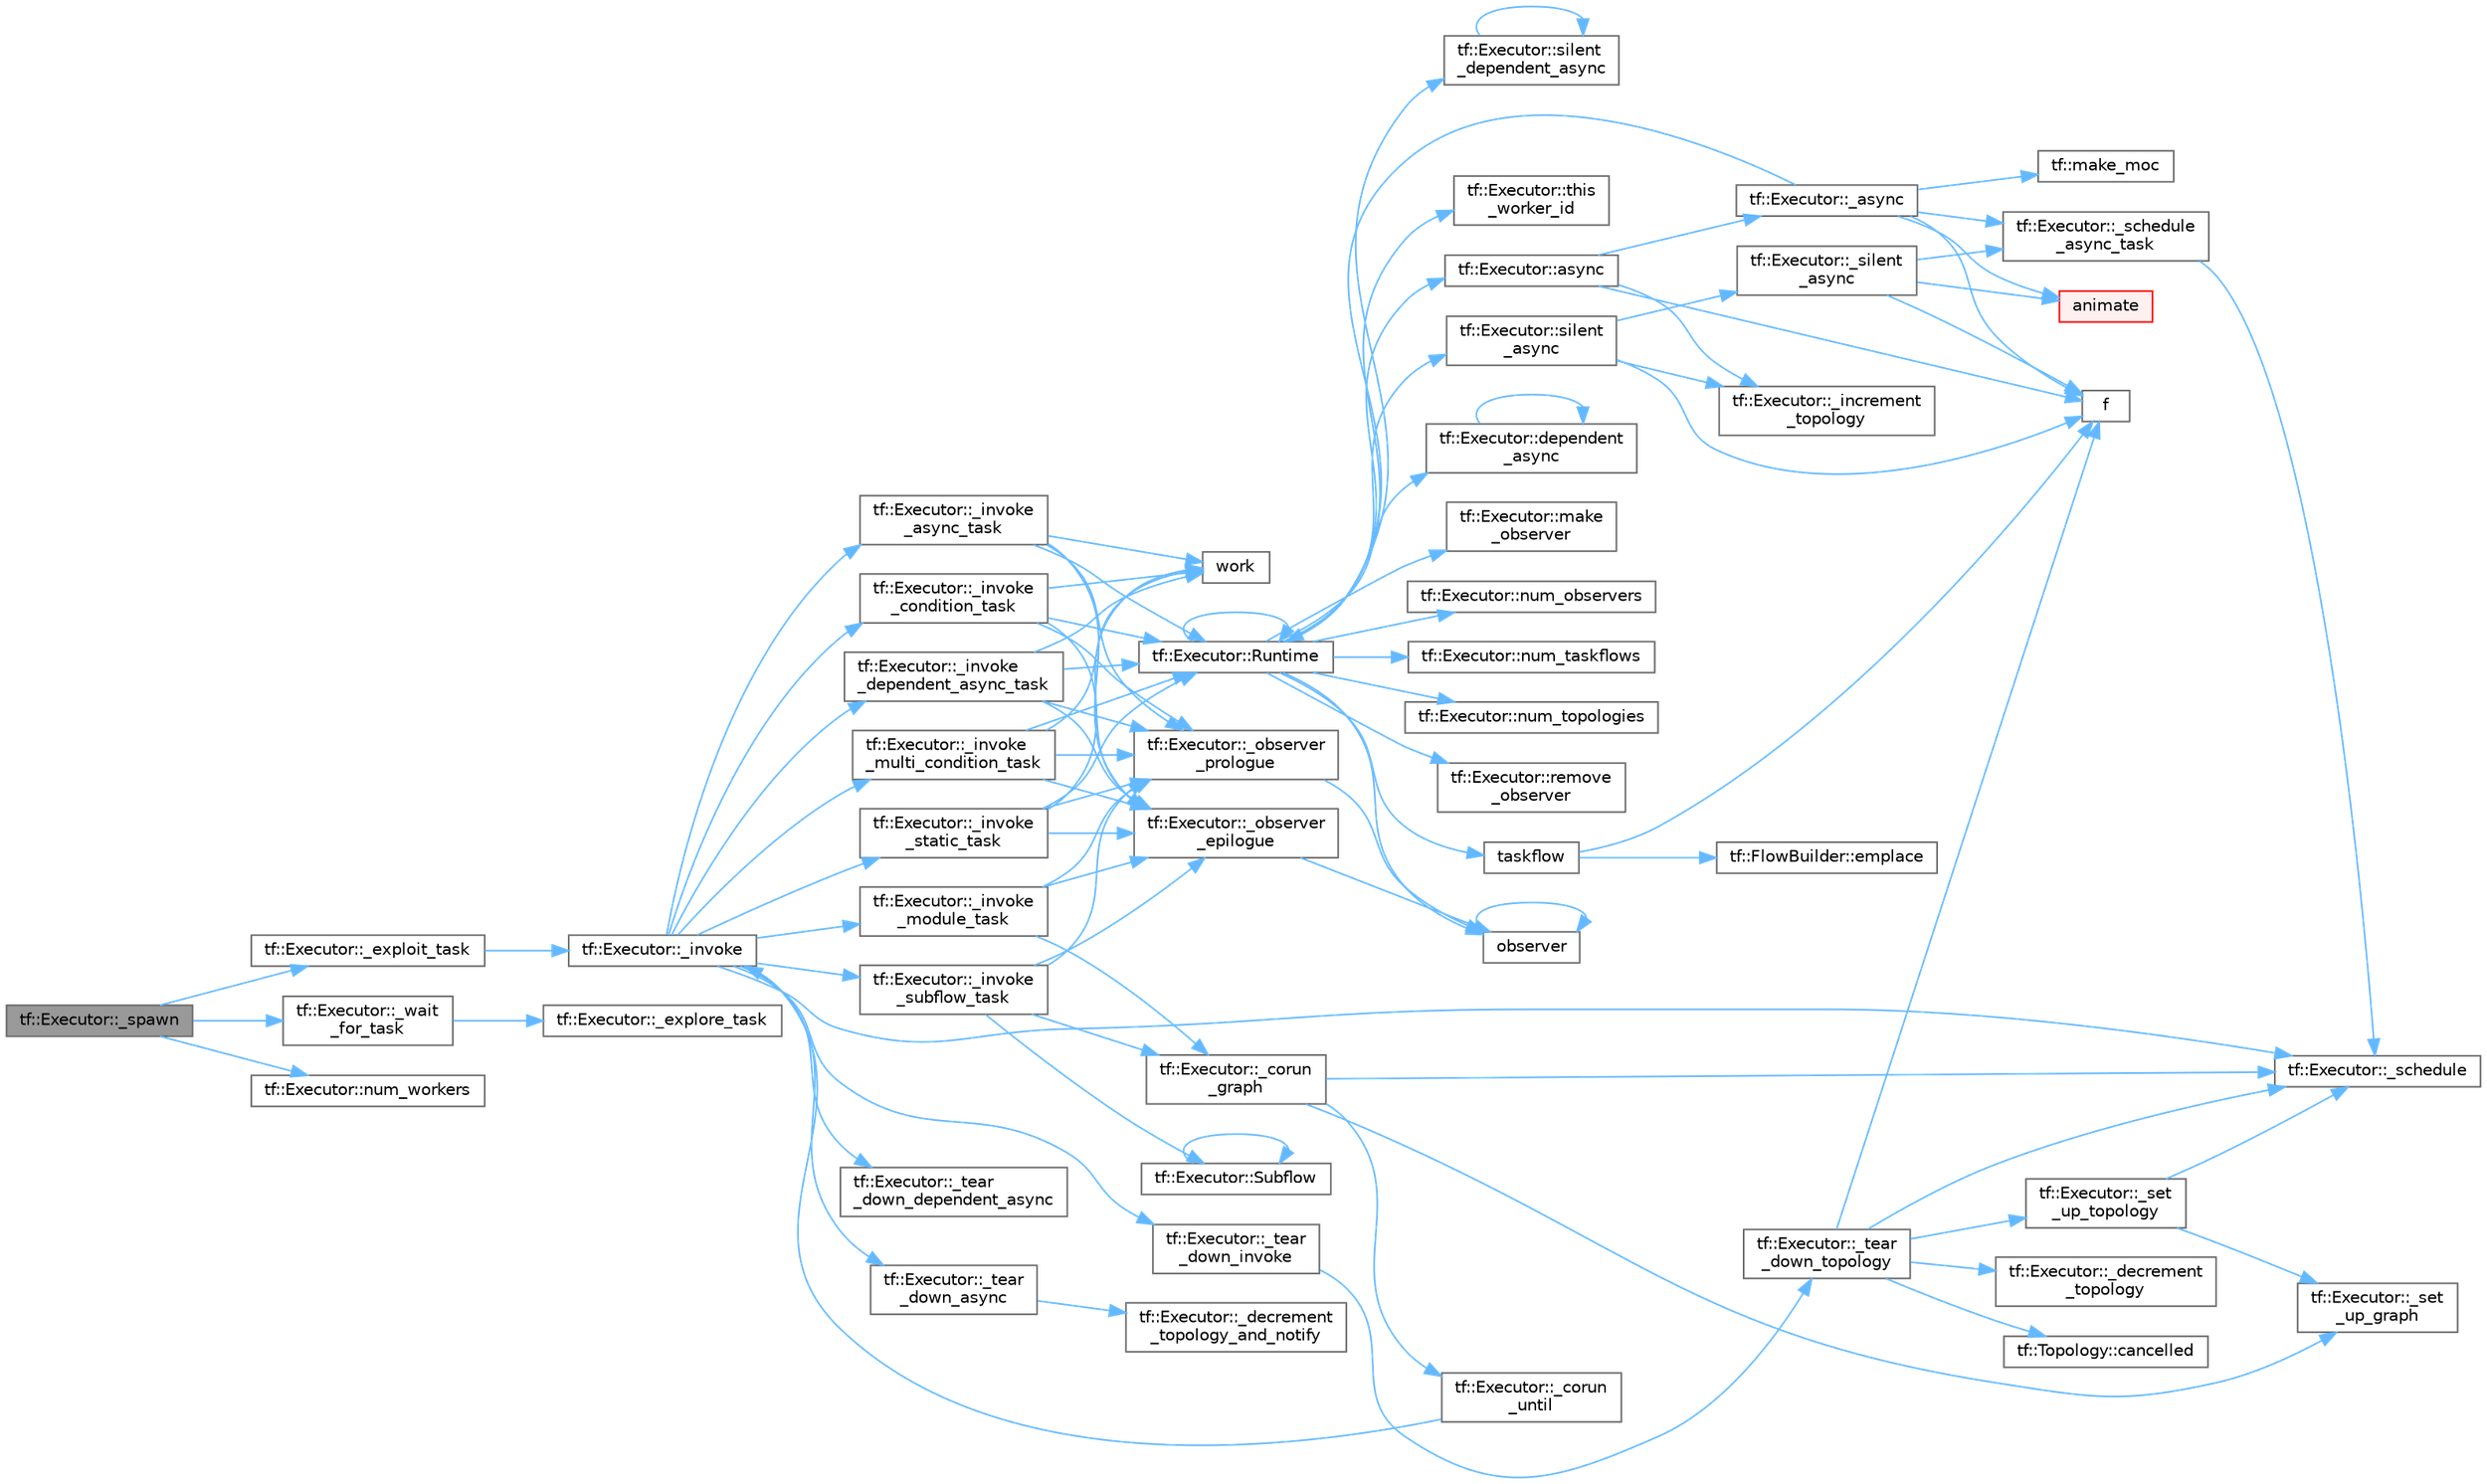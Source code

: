 digraph "tf::Executor::_spawn"
{
 // LATEX_PDF_SIZE
  bgcolor="transparent";
  edge [fontname=Helvetica,fontsize=10,labelfontname=Helvetica,labelfontsize=10];
  node [fontname=Helvetica,fontsize=10,shape=box,height=0.2,width=0.4];
  rankdir="LR";
  Node1 [id="Node000001",label="tf::Executor::_spawn",height=0.2,width=0.4,color="gray40", fillcolor="grey60", style="filled", fontcolor="black",tooltip=" "];
  Node1 -> Node2 [id="edge1_Node000001_Node000002",color="steelblue1",style="solid",tooltip=" "];
  Node2 [id="Node000002",label="tf::Executor::_exploit_task",height=0.2,width=0.4,color="grey40", fillcolor="white", style="filled",URL="$classtf_1_1_executor.html#a0b4f231e11016194980b14e76262c8a7",tooltip=" "];
  Node2 -> Node3 [id="edge2_Node000002_Node000003",color="steelblue1",style="solid",tooltip=" "];
  Node3 [id="Node000003",label="tf::Executor::_invoke",height=0.2,width=0.4,color="grey40", fillcolor="white", style="filled",URL="$classtf_1_1_executor.html#ad16165142908aca9444ea88e65040219",tooltip=" "];
  Node3 -> Node4 [id="edge3_Node000003_Node000004",color="steelblue1",style="solid",tooltip=" "];
  Node4 [id="Node000004",label="tf::Executor::_invoke\l_async_task",height=0.2,width=0.4,color="grey40", fillcolor="white", style="filled",URL="$classtf_1_1_executor.html#a1d1b9bf8ed24dffff65d860ef1627ef3",tooltip=" "];
  Node4 -> Node5 [id="edge4_Node000004_Node000005",color="steelblue1",style="solid",tooltip=" "];
  Node5 [id="Node000005",label="tf::Executor::_observer\l_epilogue",height=0.2,width=0.4,color="grey40", fillcolor="white", style="filled",URL="$classtf_1_1_executor.html#a9cd8c1a72af4477bc0f9575b68ffb16a",tooltip=" "];
  Node5 -> Node6 [id="edge5_Node000005_Node000006",color="steelblue1",style="solid",tooltip=" "];
  Node6 [id="Node000006",label="observer",height=0.2,width=0.4,color="grey40", fillcolor="white", style="filled",URL="$test__basics_8cpp.html#ae362ef40752341c76d5edd1d99e46918",tooltip=" "];
  Node6 -> Node6 [id="edge6_Node000006_Node000006",color="steelblue1",style="solid",tooltip=" "];
  Node4 -> Node7 [id="edge7_Node000004_Node000007",color="steelblue1",style="solid",tooltip=" "];
  Node7 [id="Node000007",label="tf::Executor::_observer\l_prologue",height=0.2,width=0.4,color="grey40", fillcolor="white", style="filled",URL="$classtf_1_1_executor.html#ae023614977a19def9e04cf7212eab65b",tooltip=" "];
  Node7 -> Node6 [id="edge8_Node000007_Node000006",color="steelblue1",style="solid",tooltip=" "];
  Node4 -> Node8 [id="edge9_Node000004_Node000008",color="steelblue1",style="solid",tooltip=" "];
  Node8 [id="Node000008",label="tf::Executor::Runtime",height=0.2,width=0.4,color="grey40", fillcolor="white", style="filled",URL="$classtf_1_1_executor.html#a5b17fd70021887be0e396dd96f9dd5e3",tooltip=" "];
  Node8 -> Node9 [id="edge10_Node000008_Node000009",color="steelblue1",style="solid",tooltip=" "];
  Node9 [id="Node000009",label="tf::Executor::async",height=0.2,width=0.4,color="grey40", fillcolor="white", style="filled",URL="$classtf_1_1_executor.html#af960048056f7c6b5bc71f4f526f05df7",tooltip="creates a parameterized asynchronous task to run the given function"];
  Node9 -> Node10 [id="edge11_Node000009_Node000010",color="steelblue1",style="solid",tooltip=" "];
  Node10 [id="Node000010",label="tf::Executor::_async",height=0.2,width=0.4,color="grey40", fillcolor="white", style="filled",URL="$classtf_1_1_executor.html#ac568bd686aba3bedabe63b42c43d94a8",tooltip=" "];
  Node10 -> Node11 [id="edge12_Node000010_Node000011",color="steelblue1",style="solid",tooltip=" "];
  Node11 [id="Node000011",label="tf::Executor::_schedule\l_async_task",height=0.2,width=0.4,color="grey40", fillcolor="white", style="filled",URL="$classtf_1_1_executor.html#af5acda8c6e9a1564c9d665336ea091d0",tooltip=" "];
  Node11 -> Node12 [id="edge13_Node000011_Node000012",color="steelblue1",style="solid",tooltip=" "];
  Node12 [id="Node000012",label="tf::Executor::_schedule",height=0.2,width=0.4,color="grey40", fillcolor="white", style="filled",URL="$classtf_1_1_executor.html#ab8d98f12a62d10ad6cf1a4011a4d0034",tooltip=" "];
  Node10 -> Node13 [id="edge14_Node000010_Node000013",color="steelblue1",style="solid",tooltip=" "];
  Node13 [id="Node000013",label="animate",height=0.2,width=0.4,color="red", fillcolor="#FFF0F0", style="filled",URL="$gears_8c.html#af7a75874690301f56bcd3fa511ba39a8",tooltip=" "];
  Node10 -> Node17 [id="edge15_Node000010_Node000017",color="steelblue1",style="solid",tooltip=" "];
  Node17 [id="Node000017",label="f",height=0.2,width=0.4,color="grey40", fillcolor="white", style="filled",URL="$cxx11__tensor__map_8cpp.html#a7f507fea02198f6cb81c86640c7b1a4e",tooltip=" "];
  Node10 -> Node18 [id="edge16_Node000010_Node000018",color="steelblue1",style="solid",tooltip=" "];
  Node18 [id="Node000018",label="tf::make_moc",height=0.2,width=0.4,color="grey40", fillcolor="white", style="filled",URL="$namespacetf.html#a7ddc987133ce85bd85c883b9e113c71b",tooltip=" "];
  Node10 -> Node8 [id="edge17_Node000010_Node000008",color="steelblue1",style="solid",tooltip=" "];
  Node9 -> Node19 [id="edge18_Node000009_Node000019",color="steelblue1",style="solid",tooltip=" "];
  Node19 [id="Node000019",label="tf::Executor::_increment\l_topology",height=0.2,width=0.4,color="grey40", fillcolor="white", style="filled",URL="$classtf_1_1_executor.html#ab85dc42b3e9b18e4b975bd5e9a8c5e72",tooltip=" "];
  Node9 -> Node17 [id="edge19_Node000009_Node000017",color="steelblue1",style="solid",tooltip=" "];
  Node8 -> Node20 [id="edge20_Node000008_Node000020",color="steelblue1",style="solid",tooltip=" "];
  Node20 [id="Node000020",label="tf::Executor::dependent\l_async",height=0.2,width=0.4,color="grey40", fillcolor="white", style="filled",URL="$classtf_1_1_executor.html#aee02b63d3a91ad5ca5a1c0e71f3e128f",tooltip="runs the given function asynchronously when the given dependents finish"];
  Node20 -> Node20 [id="edge21_Node000020_Node000020",color="steelblue1",style="solid",tooltip=" "];
  Node8 -> Node21 [id="edge22_Node000008_Node000021",color="steelblue1",style="solid",tooltip=" "];
  Node21 [id="Node000021",label="tf::Executor::make\l_observer",height=0.2,width=0.4,color="grey40", fillcolor="white", style="filled",URL="$classtf_1_1_executor.html#aff77def96ae740d648dd84e571237c83",tooltip="constructs an observer to inspect the activities of worker threads"];
  Node8 -> Node22 [id="edge23_Node000008_Node000022",color="steelblue1",style="solid",tooltip=" "];
  Node22 [id="Node000022",label="tf::Executor::num_observers",height=0.2,width=0.4,color="grey40", fillcolor="white", style="filled",URL="$classtf_1_1_executor.html#affec621aae59d73fc188ef454008fda2",tooltip="queries the number of observers"];
  Node8 -> Node23 [id="edge24_Node000008_Node000023",color="steelblue1",style="solid",tooltip=" "];
  Node23 [id="Node000023",label="tf::Executor::num_taskflows",height=0.2,width=0.4,color="grey40", fillcolor="white", style="filled",URL="$classtf_1_1_executor.html#a5fb438dc0f7b9e1ae2fe3f240c82f174",tooltip="queries the number of running taskflows with moved ownership"];
  Node8 -> Node24 [id="edge25_Node000008_Node000024",color="steelblue1",style="solid",tooltip=" "];
  Node24 [id="Node000024",label="tf::Executor::num_topologies",height=0.2,width=0.4,color="grey40", fillcolor="white", style="filled",URL="$classtf_1_1_executor.html#a6d6c28ed58211e4c27a99571e5bf0b6c",tooltip="queries the number of running topologies at the time of this call"];
  Node8 -> Node6 [id="edge26_Node000008_Node000006",color="steelblue1",style="solid",tooltip=" "];
  Node8 -> Node25 [id="edge27_Node000008_Node000025",color="steelblue1",style="solid",tooltip=" "];
  Node25 [id="Node000025",label="tf::Executor::remove\l_observer",height=0.2,width=0.4,color="grey40", fillcolor="white", style="filled",URL="$classtf_1_1_executor.html#a31081f492c376f7b798de0e430534531",tooltip="removes an observer from the executor"];
  Node8 -> Node8 [id="edge28_Node000008_Node000008",color="steelblue1",style="solid",tooltip=" "];
  Node8 -> Node26 [id="edge29_Node000008_Node000026",color="steelblue1",style="solid",tooltip=" "];
  Node26 [id="Node000026",label="tf::Executor::silent\l_async",height=0.2,width=0.4,color="grey40", fillcolor="white", style="filled",URL="$classtf_1_1_executor.html#a0461cb2c459c9f9473c72af06af9c701",tooltip="similar to tf::Executor::async but does not return a future object"];
  Node26 -> Node19 [id="edge30_Node000026_Node000019",color="steelblue1",style="solid",tooltip=" "];
  Node26 -> Node27 [id="edge31_Node000026_Node000027",color="steelblue1",style="solid",tooltip=" "];
  Node27 [id="Node000027",label="tf::Executor::_silent\l_async",height=0.2,width=0.4,color="grey40", fillcolor="white", style="filled",URL="$classtf_1_1_executor.html#aa3b32388be14b03249de29bae34b7b52",tooltip=" "];
  Node27 -> Node11 [id="edge32_Node000027_Node000011",color="steelblue1",style="solid",tooltip=" "];
  Node27 -> Node13 [id="edge33_Node000027_Node000013",color="steelblue1",style="solid",tooltip=" "];
  Node27 -> Node17 [id="edge34_Node000027_Node000017",color="steelblue1",style="solid",tooltip=" "];
  Node26 -> Node17 [id="edge35_Node000026_Node000017",color="steelblue1",style="solid",tooltip=" "];
  Node8 -> Node28 [id="edge36_Node000008_Node000028",color="steelblue1",style="solid",tooltip=" "];
  Node28 [id="Node000028",label="tf::Executor::silent\l_dependent_async",height=0.2,width=0.4,color="grey40", fillcolor="white", style="filled",URL="$classtf_1_1_executor.html#a0e2d792f28136b8227b413d0c27d5c7f",tooltip="runs the given function asynchronously when the given dependents finish"];
  Node28 -> Node28 [id="edge37_Node000028_Node000028",color="steelblue1",style="solid",tooltip=" "];
  Node8 -> Node29 [id="edge38_Node000008_Node000029",color="steelblue1",style="solid",tooltip=" "];
  Node29 [id="Node000029",label="taskflow",height=0.2,width=0.4,color="grey40", fillcolor="white", style="filled",URL="$sandbox_2jacobi_2taskflow_8cpp.html#a47af48e377b7c0ac855c12acd5b69b1e",tooltip=" "];
  Node29 -> Node30 [id="edge39_Node000029_Node000030",color="steelblue1",style="solid",tooltip=" "];
  Node30 [id="Node000030",label="tf::FlowBuilder::emplace",height=0.2,width=0.4,color="grey40", fillcolor="white", style="filled",URL="$classtf_1_1_flow_builder.html#a60d7a666cab71ecfa3010b2efb0d6b57",tooltip="creates a static task"];
  Node29 -> Node17 [id="edge40_Node000029_Node000017",color="steelblue1",style="solid",tooltip=" "];
  Node8 -> Node31 [id="edge41_Node000008_Node000031",color="steelblue1",style="solid",tooltip=" "];
  Node31 [id="Node000031",label="tf::Executor::this\l_worker_id",height=0.2,width=0.4,color="grey40", fillcolor="white", style="filled",URL="$classtf_1_1_executor.html#a6487d589cb1f6b078b69fd3bb1082345",tooltip="queries the id of the caller thread in this executor"];
  Node4 -> Node32 [id="edge42_Node000004_Node000032",color="steelblue1",style="solid",tooltip=" "];
  Node32 [id="Node000032",label="work",height=0.2,width=0.4,color="grey40", fillcolor="white", style="filled",URL="$graph__pipeline_2levelgraph_8hpp.html#aa24fdf691a71c708fccdc6e29a805b42",tooltip=" "];
  Node3 -> Node33 [id="edge43_Node000003_Node000033",color="steelblue1",style="solid",tooltip=" "];
  Node33 [id="Node000033",label="tf::Executor::_invoke\l_condition_task",height=0.2,width=0.4,color="grey40", fillcolor="white", style="filled",URL="$classtf_1_1_executor.html#afa6be6aab23ff4b2a293a2245818916d",tooltip=" "];
  Node33 -> Node5 [id="edge44_Node000033_Node000005",color="steelblue1",style="solid",tooltip=" "];
  Node33 -> Node7 [id="edge45_Node000033_Node000007",color="steelblue1",style="solid",tooltip=" "];
  Node33 -> Node8 [id="edge46_Node000033_Node000008",color="steelblue1",style="solid",tooltip=" "];
  Node33 -> Node32 [id="edge47_Node000033_Node000032",color="steelblue1",style="solid",tooltip=" "];
  Node3 -> Node34 [id="edge48_Node000003_Node000034",color="steelblue1",style="solid",tooltip=" "];
  Node34 [id="Node000034",label="tf::Executor::_invoke\l_dependent_async_task",height=0.2,width=0.4,color="grey40", fillcolor="white", style="filled",URL="$classtf_1_1_executor.html#a776d2c0b21b8811c2f83abf45e3d0d90",tooltip=" "];
  Node34 -> Node5 [id="edge49_Node000034_Node000005",color="steelblue1",style="solid",tooltip=" "];
  Node34 -> Node7 [id="edge50_Node000034_Node000007",color="steelblue1",style="solid",tooltip=" "];
  Node34 -> Node8 [id="edge51_Node000034_Node000008",color="steelblue1",style="solid",tooltip=" "];
  Node34 -> Node32 [id="edge52_Node000034_Node000032",color="steelblue1",style="solid",tooltip=" "];
  Node3 -> Node35 [id="edge53_Node000003_Node000035",color="steelblue1",style="solid",tooltip=" "];
  Node35 [id="Node000035",label="tf::Executor::_invoke\l_module_task",height=0.2,width=0.4,color="grey40", fillcolor="white", style="filled",URL="$classtf_1_1_executor.html#a429fed7f063b23a633e1657a43f1fd0e",tooltip=" "];
  Node35 -> Node36 [id="edge54_Node000035_Node000036",color="steelblue1",style="solid",tooltip=" "];
  Node36 [id="Node000036",label="tf::Executor::_corun\l_graph",height=0.2,width=0.4,color="grey40", fillcolor="white", style="filled",URL="$classtf_1_1_executor.html#a6202243d809e524d196a9c0e3092ce41",tooltip=" "];
  Node36 -> Node37 [id="edge55_Node000036_Node000037",color="steelblue1",style="solid",tooltip=" "];
  Node37 [id="Node000037",label="tf::Executor::_corun\l_until",height=0.2,width=0.4,color="grey40", fillcolor="white", style="filled",URL="$classtf_1_1_executor.html#a43cdd198427b7be2827450f6ce8343af",tooltip=" "];
  Node37 -> Node3 [id="edge56_Node000037_Node000003",color="steelblue1",style="solid",tooltip=" "];
  Node36 -> Node12 [id="edge57_Node000036_Node000012",color="steelblue1",style="solid",tooltip=" "];
  Node36 -> Node38 [id="edge58_Node000036_Node000038",color="steelblue1",style="solid",tooltip=" "];
  Node38 [id="Node000038",label="tf::Executor::_set\l_up_graph",height=0.2,width=0.4,color="grey40", fillcolor="white", style="filled",URL="$classtf_1_1_executor.html#a9c5bd85f2a5a266ae9cd27e5aaf2f14e",tooltip=" "];
  Node35 -> Node5 [id="edge59_Node000035_Node000005",color="steelblue1",style="solid",tooltip=" "];
  Node35 -> Node7 [id="edge60_Node000035_Node000007",color="steelblue1",style="solid",tooltip=" "];
  Node3 -> Node39 [id="edge61_Node000003_Node000039",color="steelblue1",style="solid",tooltip=" "];
  Node39 [id="Node000039",label="tf::Executor::_invoke\l_multi_condition_task",height=0.2,width=0.4,color="grey40", fillcolor="white", style="filled",URL="$classtf_1_1_executor.html#a19b3f10d4eab40143d3f76b946ded252",tooltip=" "];
  Node39 -> Node5 [id="edge62_Node000039_Node000005",color="steelblue1",style="solid",tooltip=" "];
  Node39 -> Node7 [id="edge63_Node000039_Node000007",color="steelblue1",style="solid",tooltip=" "];
  Node39 -> Node8 [id="edge64_Node000039_Node000008",color="steelblue1",style="solid",tooltip=" "];
  Node39 -> Node32 [id="edge65_Node000039_Node000032",color="steelblue1",style="solid",tooltip=" "];
  Node3 -> Node40 [id="edge66_Node000003_Node000040",color="steelblue1",style="solid",tooltip=" "];
  Node40 [id="Node000040",label="tf::Executor::_invoke\l_static_task",height=0.2,width=0.4,color="grey40", fillcolor="white", style="filled",URL="$classtf_1_1_executor.html#ac243d2a08b5a4a75dd440dc063b886ce",tooltip=" "];
  Node40 -> Node5 [id="edge67_Node000040_Node000005",color="steelblue1",style="solid",tooltip=" "];
  Node40 -> Node7 [id="edge68_Node000040_Node000007",color="steelblue1",style="solid",tooltip=" "];
  Node40 -> Node8 [id="edge69_Node000040_Node000008",color="steelblue1",style="solid",tooltip=" "];
  Node40 -> Node32 [id="edge70_Node000040_Node000032",color="steelblue1",style="solid",tooltip=" "];
  Node3 -> Node41 [id="edge71_Node000003_Node000041",color="steelblue1",style="solid",tooltip=" "];
  Node41 [id="Node000041",label="tf::Executor::_invoke\l_subflow_task",height=0.2,width=0.4,color="grey40", fillcolor="white", style="filled",URL="$classtf_1_1_executor.html#a726a11d174f98f4200e0022a17ece959",tooltip=" "];
  Node41 -> Node36 [id="edge72_Node000041_Node000036",color="steelblue1",style="solid",tooltip=" "];
  Node41 -> Node5 [id="edge73_Node000041_Node000005",color="steelblue1",style="solid",tooltip=" "];
  Node41 -> Node7 [id="edge74_Node000041_Node000007",color="steelblue1",style="solid",tooltip=" "];
  Node41 -> Node42 [id="edge75_Node000041_Node000042",color="steelblue1",style="solid",tooltip=" "];
  Node42 [id="Node000042",label="tf::Executor::Subflow",height=0.2,width=0.4,color="grey40", fillcolor="white", style="filled",URL="$classtf_1_1_executor.html#a16f3b433d11b0607ff9824676c178027",tooltip=" "];
  Node42 -> Node42 [id="edge76_Node000042_Node000042",color="steelblue1",style="solid",tooltip=" "];
  Node3 -> Node12 [id="edge77_Node000003_Node000012",color="steelblue1",style="solid",tooltip=" "];
  Node3 -> Node43 [id="edge78_Node000003_Node000043",color="steelblue1",style="solid",tooltip=" "];
  Node43 [id="Node000043",label="tf::Executor::_tear\l_down_async",height=0.2,width=0.4,color="grey40", fillcolor="white", style="filled",URL="$classtf_1_1_executor.html#a42e7db3fc43e1c5479e30e8d83da9e74",tooltip=" "];
  Node43 -> Node44 [id="edge79_Node000043_Node000044",color="steelblue1",style="solid",tooltip=" "];
  Node44 [id="Node000044",label="tf::Executor::_decrement\l_topology_and_notify",height=0.2,width=0.4,color="grey40", fillcolor="white", style="filled",URL="$classtf_1_1_executor.html#a08945917285cd57d33efc99530fbd384",tooltip=" "];
  Node3 -> Node45 [id="edge80_Node000003_Node000045",color="steelblue1",style="solid",tooltip=" "];
  Node45 [id="Node000045",label="tf::Executor::_tear\l_down_dependent_async",height=0.2,width=0.4,color="grey40", fillcolor="white", style="filled",URL="$classtf_1_1_executor.html#a5a745396246598bb55acb9dd3a4b6c25",tooltip=" "];
  Node3 -> Node46 [id="edge81_Node000003_Node000046",color="steelblue1",style="solid",tooltip=" "];
  Node46 [id="Node000046",label="tf::Executor::_tear\l_down_invoke",height=0.2,width=0.4,color="grey40", fillcolor="white", style="filled",URL="$classtf_1_1_executor.html#a17fe8e0f32892cf2848611bca7566378",tooltip=" "];
  Node46 -> Node47 [id="edge82_Node000046_Node000047",color="steelblue1",style="solid",tooltip=" "];
  Node47 [id="Node000047",label="tf::Executor::_tear\l_down_topology",height=0.2,width=0.4,color="grey40", fillcolor="white", style="filled",URL="$classtf_1_1_executor.html#a76be884d38d1bb8f9b8bba488c901b4b",tooltip=" "];
  Node47 -> Node48 [id="edge83_Node000047_Node000048",color="steelblue1",style="solid",tooltip=" "];
  Node48 [id="Node000048",label="tf::Executor::_decrement\l_topology",height=0.2,width=0.4,color="grey40", fillcolor="white", style="filled",URL="$classtf_1_1_executor.html#a8728f22f6d177fad84ce667e02a7a3b9",tooltip=" "];
  Node47 -> Node12 [id="edge84_Node000047_Node000012",color="steelblue1",style="solid",tooltip=" "];
  Node47 -> Node49 [id="edge85_Node000047_Node000049",color="steelblue1",style="solid",tooltip=" "];
  Node49 [id="Node000049",label="tf::Executor::_set\l_up_topology",height=0.2,width=0.4,color="grey40", fillcolor="white", style="filled",URL="$classtf_1_1_executor.html#a723daf897c5d3d3517583cb4c62654ee",tooltip=" "];
  Node49 -> Node12 [id="edge86_Node000049_Node000012",color="steelblue1",style="solid",tooltip=" "];
  Node49 -> Node38 [id="edge87_Node000049_Node000038",color="steelblue1",style="solid",tooltip=" "];
  Node47 -> Node50 [id="edge88_Node000047_Node000050",color="steelblue1",style="solid",tooltip=" "];
  Node50 [id="Node000050",label="tf::Topology::cancelled",height=0.2,width=0.4,color="grey40", fillcolor="white", style="filled",URL="$classtf_1_1_topology.html#a5f3f05242bb1c9f2a168fc124fccec6f",tooltip=" "];
  Node47 -> Node17 [id="edge89_Node000047_Node000017",color="steelblue1",style="solid",tooltip=" "];
  Node1 -> Node51 [id="edge90_Node000001_Node000051",color="steelblue1",style="solid",tooltip=" "];
  Node51 [id="Node000051",label="tf::Executor::_wait\l_for_task",height=0.2,width=0.4,color="grey40", fillcolor="white", style="filled",URL="$classtf_1_1_executor.html#a57f5105dc812d83f259ec8cab7c96228",tooltip=" "];
  Node51 -> Node52 [id="edge91_Node000051_Node000052",color="steelblue1",style="solid",tooltip=" "];
  Node52 [id="Node000052",label="tf::Executor::_explore_task",height=0.2,width=0.4,color="grey40", fillcolor="white", style="filled",URL="$classtf_1_1_executor.html#ac5827e67b2b60c16259b45e14c6e97e0",tooltip=" "];
  Node1 -> Node53 [id="edge92_Node000001_Node000053",color="steelblue1",style="solid",tooltip=" "];
  Node53 [id="Node000053",label="tf::Executor::num_workers",height=0.2,width=0.4,color="grey40", fillcolor="white", style="filled",URL="$classtf_1_1_executor.html#a9d2d464ab2a84ecb3b3ea7747e8e276b",tooltip="queries the number of worker threads"];
}
